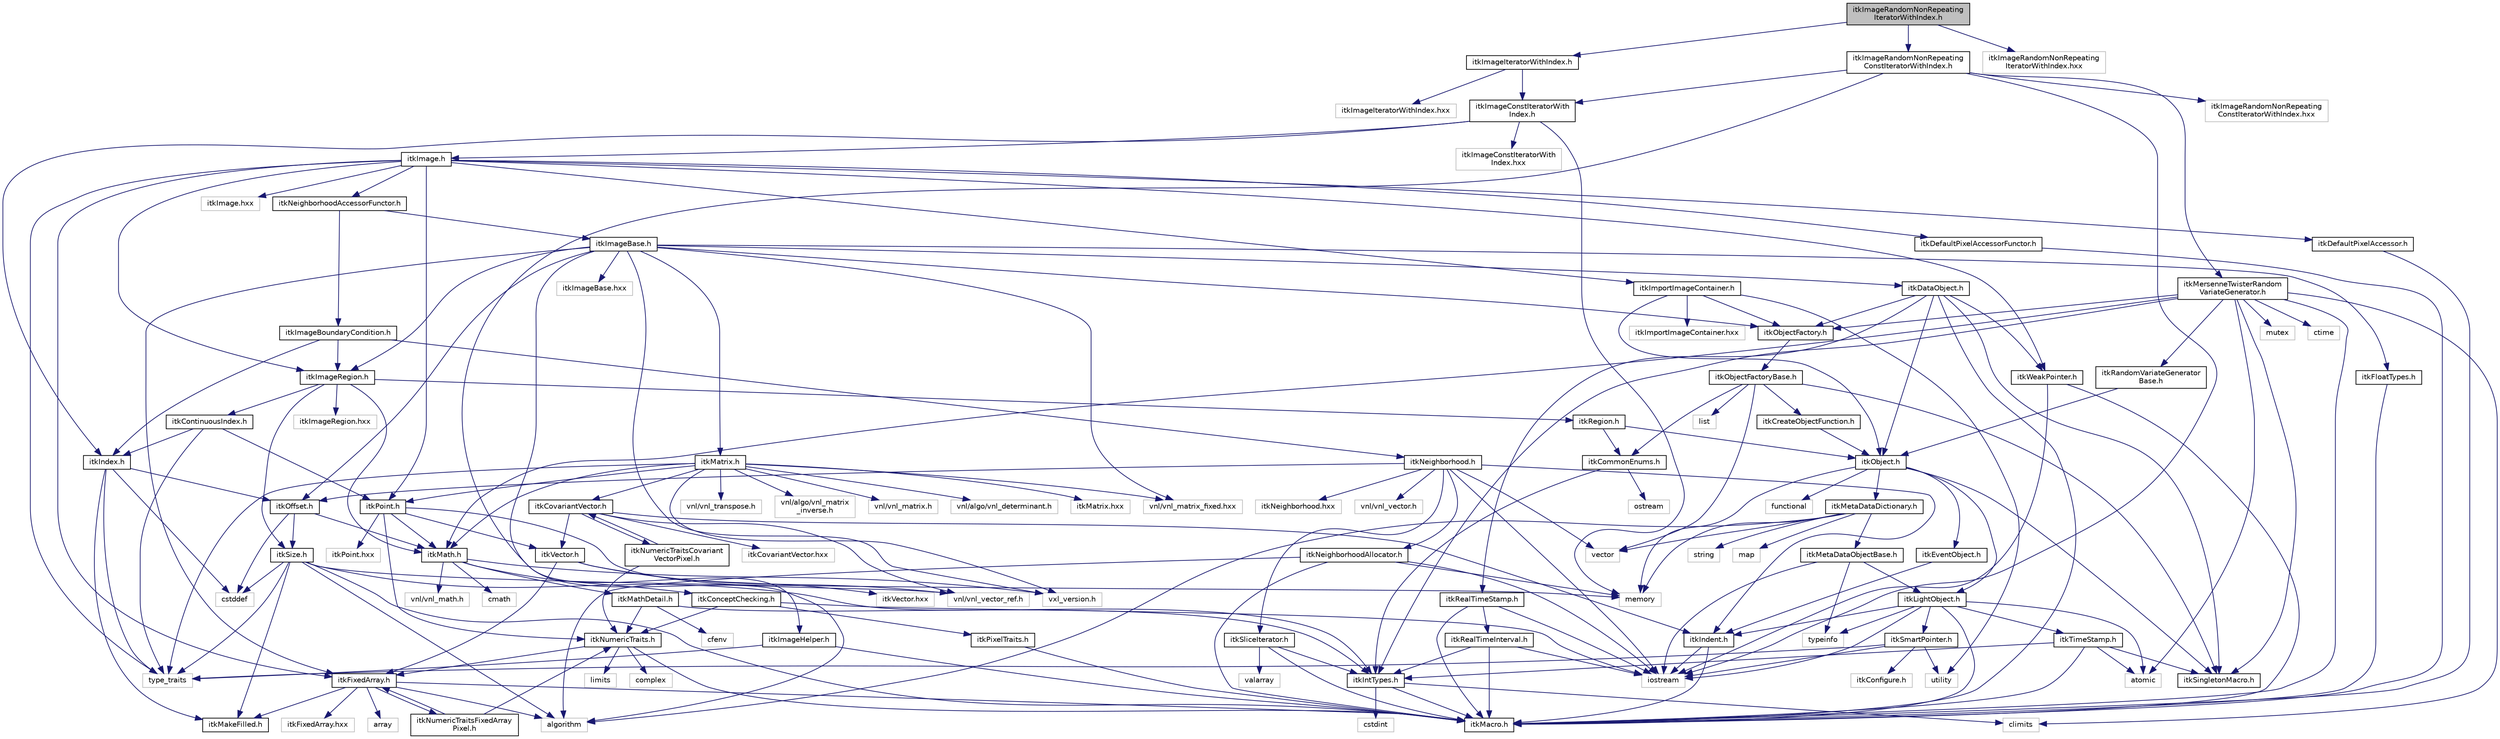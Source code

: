 digraph "itkImageRandomNonRepeatingIteratorWithIndex.h"
{
 // LATEX_PDF_SIZE
  edge [fontname="Helvetica",fontsize="10",labelfontname="Helvetica",labelfontsize="10"];
  node [fontname="Helvetica",fontsize="10",shape=record];
  Node1 [label="itkImageRandomNonRepeating\lIteratorWithIndex.h",height=0.2,width=0.4,color="black", fillcolor="grey75", style="filled", fontcolor="black",tooltip=" "];
  Node1 -> Node2 [color="midnightblue",fontsize="10",style="solid",fontname="Helvetica"];
  Node2 [label="itkImageRandomNonRepeating\lConstIteratorWithIndex.h",height=0.2,width=0.4,color="black", fillcolor="white", style="filled",URL="$itkImageRandomNonRepeatingConstIteratorWithIndex_8h.html",tooltip=" "];
  Node2 -> Node3 [color="midnightblue",fontsize="10",style="solid",fontname="Helvetica"];
  Node3 [label="itkImageConstIteratorWith\lIndex.h",height=0.2,width=0.4,color="black", fillcolor="white", style="filled",URL="$itkImageConstIteratorWithIndex_8h.html",tooltip=" "];
  Node3 -> Node4 [color="midnightblue",fontsize="10",style="solid",fontname="Helvetica"];
  Node4 [label="itkIndex.h",height=0.2,width=0.4,color="black", fillcolor="white", style="filled",URL="$itkIndex_8h.html",tooltip=" "];
  Node4 -> Node5 [color="midnightblue",fontsize="10",style="solid",fontname="Helvetica"];
  Node5 [label="itkMakeFilled.h",height=0.2,width=0.4,color="black", fillcolor="white", style="filled",URL="$itkMakeFilled_8h.html",tooltip=" "];
  Node4 -> Node6 [color="midnightblue",fontsize="10",style="solid",fontname="Helvetica"];
  Node6 [label="itkOffset.h",height=0.2,width=0.4,color="black", fillcolor="white", style="filled",URL="$itkOffset_8h.html",tooltip=" "];
  Node6 -> Node7 [color="midnightblue",fontsize="10",style="solid",fontname="Helvetica"];
  Node7 [label="itkSize.h",height=0.2,width=0.4,color="black", fillcolor="white", style="filled",URL="$itkSize_8h.html",tooltip=" "];
  Node7 -> Node8 [color="midnightblue",fontsize="10",style="solid",fontname="Helvetica"];
  Node8 [label="itkIntTypes.h",height=0.2,width=0.4,color="black", fillcolor="white", style="filled",URL="$itkIntTypes_8h.html",tooltip=" "];
  Node8 -> Node9 [color="midnightblue",fontsize="10",style="solid",fontname="Helvetica"];
  Node9 [label="itkMacro.h",height=0.2,width=0.4,color="black", fillcolor="white", style="filled",URL="$itkMacro_8h.html",tooltip=" "];
  Node8 -> Node10 [color="midnightblue",fontsize="10",style="solid",fontname="Helvetica"];
  Node10 [label="cstdint",height=0.2,width=0.4,color="grey75", fillcolor="white", style="filled",tooltip=" "];
  Node8 -> Node11 [color="midnightblue",fontsize="10",style="solid",fontname="Helvetica"];
  Node11 [label="climits",height=0.2,width=0.4,color="grey75", fillcolor="white", style="filled",tooltip=" "];
  Node7 -> Node9 [color="midnightblue",fontsize="10",style="solid",fontname="Helvetica"];
  Node7 -> Node5 [color="midnightblue",fontsize="10",style="solid",fontname="Helvetica"];
  Node7 -> Node12 [color="midnightblue",fontsize="10",style="solid",fontname="Helvetica"];
  Node12 [label="algorithm",height=0.2,width=0.4,color="grey75", fillcolor="white", style="filled",tooltip=" "];
  Node7 -> Node13 [color="midnightblue",fontsize="10",style="solid",fontname="Helvetica"];
  Node13 [label="cstddef",height=0.2,width=0.4,color="grey75", fillcolor="white", style="filled",tooltip=" "];
  Node7 -> Node14 [color="midnightblue",fontsize="10",style="solid",fontname="Helvetica"];
  Node14 [label="type_traits",height=0.2,width=0.4,color="grey75", fillcolor="white", style="filled",tooltip=" "];
  Node7 -> Node15 [color="midnightblue",fontsize="10",style="solid",fontname="Helvetica"];
  Node15 [label="memory",height=0.2,width=0.4,color="grey75", fillcolor="white", style="filled",tooltip=" "];
  Node6 -> Node16 [color="midnightblue",fontsize="10",style="solid",fontname="Helvetica"];
  Node16 [label="itkMath.h",height=0.2,width=0.4,color="black", fillcolor="white", style="filled",URL="$itkMath_8h.html",tooltip=" "];
  Node16 -> Node17 [color="midnightblue",fontsize="10",style="solid",fontname="Helvetica"];
  Node17 [label="cmath",height=0.2,width=0.4,color="grey75", fillcolor="white", style="filled",tooltip=" "];
  Node16 -> Node18 [color="midnightblue",fontsize="10",style="solid",fontname="Helvetica"];
  Node18 [label="itkMathDetail.h",height=0.2,width=0.4,color="black", fillcolor="white", style="filled",URL="$itkMathDetail_8h.html",tooltip=" "];
  Node18 -> Node8 [color="midnightblue",fontsize="10",style="solid",fontname="Helvetica"];
  Node18 -> Node19 [color="midnightblue",fontsize="10",style="solid",fontname="Helvetica"];
  Node19 [label="itkNumericTraits.h",height=0.2,width=0.4,color="black", fillcolor="white", style="filled",URL="$itkNumericTraits_8h.html",tooltip=" "];
  Node19 -> Node9 [color="midnightblue",fontsize="10",style="solid",fontname="Helvetica"];
  Node19 -> Node20 [color="midnightblue",fontsize="10",style="solid",fontname="Helvetica"];
  Node20 [label="limits",height=0.2,width=0.4,color="grey75", fillcolor="white", style="filled",tooltip=" "];
  Node19 -> Node21 [color="midnightblue",fontsize="10",style="solid",fontname="Helvetica"];
  Node21 [label="complex",height=0.2,width=0.4,color="grey75", fillcolor="white", style="filled",tooltip=" "];
  Node19 -> Node22 [color="midnightblue",fontsize="10",style="solid",fontname="Helvetica"];
  Node22 [label="itkFixedArray.h",height=0.2,width=0.4,color="black", fillcolor="white", style="filled",URL="$itkFixedArray_8h.html",tooltip=" "];
  Node22 -> Node9 [color="midnightblue",fontsize="10",style="solid",fontname="Helvetica"];
  Node22 -> Node5 [color="midnightblue",fontsize="10",style="solid",fontname="Helvetica"];
  Node22 -> Node12 [color="midnightblue",fontsize="10",style="solid",fontname="Helvetica"];
  Node22 -> Node23 [color="midnightblue",fontsize="10",style="solid",fontname="Helvetica"];
  Node23 [label="array",height=0.2,width=0.4,color="grey75", fillcolor="white", style="filled",tooltip=" "];
  Node22 -> Node24 [color="midnightblue",fontsize="10",style="solid",fontname="Helvetica"];
  Node24 [label="itkFixedArray.hxx",height=0.2,width=0.4,color="grey75", fillcolor="white", style="filled",tooltip=" "];
  Node22 -> Node25 [color="midnightblue",fontsize="10",style="solid",fontname="Helvetica"];
  Node25 [label="itkNumericTraitsFixedArray\lPixel.h",height=0.2,width=0.4,color="black", fillcolor="white", style="filled",URL="$itkNumericTraitsFixedArrayPixel_8h.html",tooltip=" "];
  Node25 -> Node19 [color="midnightblue",fontsize="10",style="solid",fontname="Helvetica"];
  Node25 -> Node22 [color="midnightblue",fontsize="10",style="solid",fontname="Helvetica"];
  Node18 -> Node26 [color="midnightblue",fontsize="10",style="solid",fontname="Helvetica"];
  Node26 [label="cfenv",height=0.2,width=0.4,color="grey75", fillcolor="white", style="filled",tooltip=" "];
  Node16 -> Node27 [color="midnightblue",fontsize="10",style="solid",fontname="Helvetica"];
  Node27 [label="itkConceptChecking.h",height=0.2,width=0.4,color="black", fillcolor="white", style="filled",URL="$itkConceptChecking_8h.html",tooltip=" "];
  Node27 -> Node28 [color="midnightblue",fontsize="10",style="solid",fontname="Helvetica"];
  Node28 [label="itkPixelTraits.h",height=0.2,width=0.4,color="black", fillcolor="white", style="filled",URL="$itkPixelTraits_8h.html",tooltip=" "];
  Node28 -> Node9 [color="midnightblue",fontsize="10",style="solid",fontname="Helvetica"];
  Node27 -> Node19 [color="midnightblue",fontsize="10",style="solid",fontname="Helvetica"];
  Node27 -> Node29 [color="midnightblue",fontsize="10",style="solid",fontname="Helvetica"];
  Node29 [label="iostream",height=0.2,width=0.4,color="grey75", fillcolor="white", style="filled",tooltip=" "];
  Node16 -> Node30 [color="midnightblue",fontsize="10",style="solid",fontname="Helvetica"];
  Node30 [label="vnl/vnl_math.h",height=0.2,width=0.4,color="grey75", fillcolor="white", style="filled",tooltip=" "];
  Node16 -> Node31 [color="midnightblue",fontsize="10",style="solid",fontname="Helvetica"];
  Node31 [label="vxl_version.h",height=0.2,width=0.4,color="grey75", fillcolor="white", style="filled",tooltip=" "];
  Node6 -> Node13 [color="midnightblue",fontsize="10",style="solid",fontname="Helvetica"];
  Node4 -> Node13 [color="midnightblue",fontsize="10",style="solid",fontname="Helvetica"];
  Node4 -> Node14 [color="midnightblue",fontsize="10",style="solid",fontname="Helvetica"];
  Node3 -> Node32 [color="midnightblue",fontsize="10",style="solid",fontname="Helvetica"];
  Node32 [label="itkImage.h",height=0.2,width=0.4,color="black", fillcolor="white", style="filled",URL="$itkImage_8h.html",tooltip=" "];
  Node32 -> Node33 [color="midnightblue",fontsize="10",style="solid",fontname="Helvetica"];
  Node33 [label="itkImageRegion.h",height=0.2,width=0.4,color="black", fillcolor="white", style="filled",URL="$itkImageRegion_8h.html",tooltip=" "];
  Node33 -> Node34 [color="midnightblue",fontsize="10",style="solid",fontname="Helvetica"];
  Node34 [label="itkRegion.h",height=0.2,width=0.4,color="black", fillcolor="white", style="filled",URL="$itkRegion_8h.html",tooltip=" "];
  Node34 -> Node35 [color="midnightblue",fontsize="10",style="solid",fontname="Helvetica"];
  Node35 [label="itkObject.h",height=0.2,width=0.4,color="black", fillcolor="white", style="filled",URL="$itkObject_8h.html",tooltip=" "];
  Node35 -> Node36 [color="midnightblue",fontsize="10",style="solid",fontname="Helvetica"];
  Node36 [label="itkLightObject.h",height=0.2,width=0.4,color="black", fillcolor="white", style="filled",URL="$itkLightObject_8h.html",tooltip=" "];
  Node36 -> Node9 [color="midnightblue",fontsize="10",style="solid",fontname="Helvetica"];
  Node36 -> Node37 [color="midnightblue",fontsize="10",style="solid",fontname="Helvetica"];
  Node37 [label="itkSmartPointer.h",height=0.2,width=0.4,color="black", fillcolor="white", style="filled",URL="$itkSmartPointer_8h.html",tooltip=" "];
  Node37 -> Node29 [color="midnightblue",fontsize="10",style="solid",fontname="Helvetica"];
  Node37 -> Node38 [color="midnightblue",fontsize="10",style="solid",fontname="Helvetica"];
  Node38 [label="utility",height=0.2,width=0.4,color="grey75", fillcolor="white", style="filled",tooltip=" "];
  Node37 -> Node14 [color="midnightblue",fontsize="10",style="solid",fontname="Helvetica"];
  Node37 -> Node39 [color="midnightblue",fontsize="10",style="solid",fontname="Helvetica"];
  Node39 [label="itkConfigure.h",height=0.2,width=0.4,color="grey75", fillcolor="white", style="filled",tooltip=" "];
  Node36 -> Node40 [color="midnightblue",fontsize="10",style="solid",fontname="Helvetica"];
  Node40 [label="itkTimeStamp.h",height=0.2,width=0.4,color="black", fillcolor="white", style="filled",URL="$itkTimeStamp_8h.html",tooltip=" "];
  Node40 -> Node9 [color="midnightblue",fontsize="10",style="solid",fontname="Helvetica"];
  Node40 -> Node8 [color="midnightblue",fontsize="10",style="solid",fontname="Helvetica"];
  Node40 -> Node41 [color="midnightblue",fontsize="10",style="solid",fontname="Helvetica"];
  Node41 [label="atomic",height=0.2,width=0.4,color="grey75", fillcolor="white", style="filled",tooltip=" "];
  Node40 -> Node42 [color="midnightblue",fontsize="10",style="solid",fontname="Helvetica"];
  Node42 [label="itkSingletonMacro.h",height=0.2,width=0.4,color="black", fillcolor="white", style="filled",URL="$itkSingletonMacro_8h.html",tooltip=" "];
  Node36 -> Node43 [color="midnightblue",fontsize="10",style="solid",fontname="Helvetica"];
  Node43 [label="itkIndent.h",height=0.2,width=0.4,color="black", fillcolor="white", style="filled",URL="$itkIndent_8h.html",tooltip=" "];
  Node43 -> Node9 [color="midnightblue",fontsize="10",style="solid",fontname="Helvetica"];
  Node43 -> Node29 [color="midnightblue",fontsize="10",style="solid",fontname="Helvetica"];
  Node36 -> Node41 [color="midnightblue",fontsize="10",style="solid",fontname="Helvetica"];
  Node36 -> Node29 [color="midnightblue",fontsize="10",style="solid",fontname="Helvetica"];
  Node36 -> Node44 [color="midnightblue",fontsize="10",style="solid",fontname="Helvetica"];
  Node44 [label="typeinfo",height=0.2,width=0.4,color="grey75", fillcolor="white", style="filled",tooltip=" "];
  Node35 -> Node45 [color="midnightblue",fontsize="10",style="solid",fontname="Helvetica"];
  Node45 [label="itkEventObject.h",height=0.2,width=0.4,color="black", fillcolor="white", style="filled",URL="$itkEventObject_8h.html",tooltip=" "];
  Node45 -> Node43 [color="midnightblue",fontsize="10",style="solid",fontname="Helvetica"];
  Node35 -> Node46 [color="midnightblue",fontsize="10",style="solid",fontname="Helvetica"];
  Node46 [label="itkMetaDataDictionary.h",height=0.2,width=0.4,color="black", fillcolor="white", style="filled",URL="$itkMetaDataDictionary_8h.html",tooltip=" "];
  Node46 -> Node47 [color="midnightblue",fontsize="10",style="solid",fontname="Helvetica"];
  Node47 [label="itkMetaDataObjectBase.h",height=0.2,width=0.4,color="black", fillcolor="white", style="filled",URL="$itkMetaDataObjectBase_8h.html",tooltip=" "];
  Node47 -> Node36 [color="midnightblue",fontsize="10",style="solid",fontname="Helvetica"];
  Node47 -> Node44 [color="midnightblue",fontsize="10",style="solid",fontname="Helvetica"];
  Node47 -> Node29 [color="midnightblue",fontsize="10",style="solid",fontname="Helvetica"];
  Node46 -> Node12 [color="midnightblue",fontsize="10",style="solid",fontname="Helvetica"];
  Node46 -> Node48 [color="midnightblue",fontsize="10",style="solid",fontname="Helvetica"];
  Node48 [label="vector",height=0.2,width=0.4,color="grey75", fillcolor="white", style="filled",tooltip=" "];
  Node46 -> Node49 [color="midnightblue",fontsize="10",style="solid",fontname="Helvetica"];
  Node49 [label="map",height=0.2,width=0.4,color="grey75", fillcolor="white", style="filled",tooltip=" "];
  Node46 -> Node50 [color="midnightblue",fontsize="10",style="solid",fontname="Helvetica"];
  Node50 [label="string",height=0.2,width=0.4,color="grey75", fillcolor="white", style="filled",tooltip=" "];
  Node46 -> Node15 [color="midnightblue",fontsize="10",style="solid",fontname="Helvetica"];
  Node35 -> Node42 [color="midnightblue",fontsize="10",style="solid",fontname="Helvetica"];
  Node35 -> Node51 [color="midnightblue",fontsize="10",style="solid",fontname="Helvetica"];
  Node51 [label="functional",height=0.2,width=0.4,color="grey75", fillcolor="white", style="filled",tooltip=" "];
  Node35 -> Node15 [color="midnightblue",fontsize="10",style="solid",fontname="Helvetica"];
  Node34 -> Node52 [color="midnightblue",fontsize="10",style="solid",fontname="Helvetica"];
  Node52 [label="itkCommonEnums.h",height=0.2,width=0.4,color="black", fillcolor="white", style="filled",URL="$itkCommonEnums_8h.html",tooltip=" "];
  Node52 -> Node8 [color="midnightblue",fontsize="10",style="solid",fontname="Helvetica"];
  Node52 -> Node53 [color="midnightblue",fontsize="10",style="solid",fontname="Helvetica"];
  Node53 [label="ostream",height=0.2,width=0.4,color="grey75", fillcolor="white", style="filled",tooltip=" "];
  Node33 -> Node7 [color="midnightblue",fontsize="10",style="solid",fontname="Helvetica"];
  Node33 -> Node54 [color="midnightblue",fontsize="10",style="solid",fontname="Helvetica"];
  Node54 [label="itkContinuousIndex.h",height=0.2,width=0.4,color="black", fillcolor="white", style="filled",URL="$itkContinuousIndex_8h.html",tooltip=" "];
  Node54 -> Node55 [color="midnightblue",fontsize="10",style="solid",fontname="Helvetica"];
  Node55 [label="itkPoint.h",height=0.2,width=0.4,color="black", fillcolor="white", style="filled",URL="$itkPoint_8h.html",tooltip=" "];
  Node55 -> Node19 [color="midnightblue",fontsize="10",style="solid",fontname="Helvetica"];
  Node55 -> Node56 [color="midnightblue",fontsize="10",style="solid",fontname="Helvetica"];
  Node56 [label="itkVector.h",height=0.2,width=0.4,color="black", fillcolor="white", style="filled",URL="$itkVector_8h.html",tooltip=" "];
  Node56 -> Node22 [color="midnightblue",fontsize="10",style="solid",fontname="Helvetica"];
  Node56 -> Node57 [color="midnightblue",fontsize="10",style="solid",fontname="Helvetica"];
  Node57 [label="vnl/vnl_vector_ref.h",height=0.2,width=0.4,color="grey75", fillcolor="white", style="filled",tooltip=" "];
  Node56 -> Node58 [color="midnightblue",fontsize="10",style="solid",fontname="Helvetica"];
  Node58 [label="itkVector.hxx",height=0.2,width=0.4,color="grey75", fillcolor="white", style="filled",tooltip=" "];
  Node55 -> Node57 [color="midnightblue",fontsize="10",style="solid",fontname="Helvetica"];
  Node55 -> Node16 [color="midnightblue",fontsize="10",style="solid",fontname="Helvetica"];
  Node55 -> Node59 [color="midnightblue",fontsize="10",style="solid",fontname="Helvetica"];
  Node59 [label="itkPoint.hxx",height=0.2,width=0.4,color="grey75", fillcolor="white", style="filled",tooltip=" "];
  Node54 -> Node4 [color="midnightblue",fontsize="10",style="solid",fontname="Helvetica"];
  Node54 -> Node14 [color="midnightblue",fontsize="10",style="solid",fontname="Helvetica"];
  Node33 -> Node16 [color="midnightblue",fontsize="10",style="solid",fontname="Helvetica"];
  Node33 -> Node60 [color="midnightblue",fontsize="10",style="solid",fontname="Helvetica"];
  Node60 [label="itkImageRegion.hxx",height=0.2,width=0.4,color="grey75", fillcolor="white", style="filled",tooltip=" "];
  Node32 -> Node61 [color="midnightblue",fontsize="10",style="solid",fontname="Helvetica"];
  Node61 [label="itkImportImageContainer.h",height=0.2,width=0.4,color="black", fillcolor="white", style="filled",URL="$itkImportImageContainer_8h.html",tooltip=" "];
  Node61 -> Node35 [color="midnightblue",fontsize="10",style="solid",fontname="Helvetica"];
  Node61 -> Node62 [color="midnightblue",fontsize="10",style="solid",fontname="Helvetica"];
  Node62 [label="itkObjectFactory.h",height=0.2,width=0.4,color="black", fillcolor="white", style="filled",URL="$itkObjectFactory_8h.html",tooltip=" "];
  Node62 -> Node63 [color="midnightblue",fontsize="10",style="solid",fontname="Helvetica"];
  Node63 [label="itkObjectFactoryBase.h",height=0.2,width=0.4,color="black", fillcolor="white", style="filled",URL="$itkObjectFactoryBase_8h.html",tooltip=" "];
  Node63 -> Node64 [color="midnightblue",fontsize="10",style="solid",fontname="Helvetica"];
  Node64 [label="itkCreateObjectFunction.h",height=0.2,width=0.4,color="black", fillcolor="white", style="filled",URL="$itkCreateObjectFunction_8h.html",tooltip=" "];
  Node64 -> Node35 [color="midnightblue",fontsize="10",style="solid",fontname="Helvetica"];
  Node63 -> Node42 [color="midnightblue",fontsize="10",style="solid",fontname="Helvetica"];
  Node63 -> Node52 [color="midnightblue",fontsize="10",style="solid",fontname="Helvetica"];
  Node63 -> Node65 [color="midnightblue",fontsize="10",style="solid",fontname="Helvetica"];
  Node65 [label="list",height=0.2,width=0.4,color="grey75", fillcolor="white", style="filled",tooltip=" "];
  Node63 -> Node48 [color="midnightblue",fontsize="10",style="solid",fontname="Helvetica"];
  Node61 -> Node38 [color="midnightblue",fontsize="10",style="solid",fontname="Helvetica"];
  Node61 -> Node66 [color="midnightblue",fontsize="10",style="solid",fontname="Helvetica"];
  Node66 [label="itkImportImageContainer.hxx",height=0.2,width=0.4,color="grey75", fillcolor="white", style="filled",tooltip=" "];
  Node32 -> Node67 [color="midnightblue",fontsize="10",style="solid",fontname="Helvetica"];
  Node67 [label="itkDefaultPixelAccessor.h",height=0.2,width=0.4,color="black", fillcolor="white", style="filled",URL="$itkDefaultPixelAccessor_8h.html",tooltip=" "];
  Node67 -> Node9 [color="midnightblue",fontsize="10",style="solid",fontname="Helvetica"];
  Node32 -> Node68 [color="midnightblue",fontsize="10",style="solid",fontname="Helvetica"];
  Node68 [label="itkDefaultPixelAccessorFunctor.h",height=0.2,width=0.4,color="black", fillcolor="white", style="filled",URL="$itkDefaultPixelAccessorFunctor_8h.html",tooltip=" "];
  Node68 -> Node9 [color="midnightblue",fontsize="10",style="solid",fontname="Helvetica"];
  Node32 -> Node55 [color="midnightblue",fontsize="10",style="solid",fontname="Helvetica"];
  Node32 -> Node22 [color="midnightblue",fontsize="10",style="solid",fontname="Helvetica"];
  Node32 -> Node69 [color="midnightblue",fontsize="10",style="solid",fontname="Helvetica"];
  Node69 [label="itkWeakPointer.h",height=0.2,width=0.4,color="black", fillcolor="white", style="filled",URL="$itkWeakPointer_8h.html",tooltip=" "];
  Node69 -> Node9 [color="midnightblue",fontsize="10",style="solid",fontname="Helvetica"];
  Node69 -> Node29 [color="midnightblue",fontsize="10",style="solid",fontname="Helvetica"];
  Node32 -> Node70 [color="midnightblue",fontsize="10",style="solid",fontname="Helvetica"];
  Node70 [label="itkNeighborhoodAccessorFunctor.h",height=0.2,width=0.4,color="black", fillcolor="white", style="filled",URL="$itkNeighborhoodAccessorFunctor_8h.html",tooltip=" "];
  Node70 -> Node71 [color="midnightblue",fontsize="10",style="solid",fontname="Helvetica"];
  Node71 [label="itkImageBoundaryCondition.h",height=0.2,width=0.4,color="black", fillcolor="white", style="filled",URL="$itkImageBoundaryCondition_8h.html",tooltip=" "];
  Node71 -> Node4 [color="midnightblue",fontsize="10",style="solid",fontname="Helvetica"];
  Node71 -> Node72 [color="midnightblue",fontsize="10",style="solid",fontname="Helvetica"];
  Node72 [label="itkNeighborhood.h",height=0.2,width=0.4,color="black", fillcolor="white", style="filled",URL="$itkNeighborhood_8h.html",tooltip=" "];
  Node72 -> Node29 [color="midnightblue",fontsize="10",style="solid",fontname="Helvetica"];
  Node72 -> Node73 [color="midnightblue",fontsize="10",style="solid",fontname="Helvetica"];
  Node73 [label="itkNeighborhoodAllocator.h",height=0.2,width=0.4,color="black", fillcolor="white", style="filled",URL="$itkNeighborhoodAllocator_8h.html",tooltip=" "];
  Node73 -> Node12 [color="midnightblue",fontsize="10",style="solid",fontname="Helvetica"];
  Node73 -> Node29 [color="midnightblue",fontsize="10",style="solid",fontname="Helvetica"];
  Node73 -> Node15 [color="midnightblue",fontsize="10",style="solid",fontname="Helvetica"];
  Node73 -> Node9 [color="midnightblue",fontsize="10",style="solid",fontname="Helvetica"];
  Node72 -> Node43 [color="midnightblue",fontsize="10",style="solid",fontname="Helvetica"];
  Node72 -> Node74 [color="midnightblue",fontsize="10",style="solid",fontname="Helvetica"];
  Node74 [label="itkSliceIterator.h",height=0.2,width=0.4,color="black", fillcolor="white", style="filled",URL="$itkSliceIterator_8h.html",tooltip=" "];
  Node74 -> Node9 [color="midnightblue",fontsize="10",style="solid",fontname="Helvetica"];
  Node74 -> Node8 [color="midnightblue",fontsize="10",style="solid",fontname="Helvetica"];
  Node74 -> Node75 [color="midnightblue",fontsize="10",style="solid",fontname="Helvetica"];
  Node75 [label="valarray",height=0.2,width=0.4,color="grey75", fillcolor="white", style="filled",tooltip=" "];
  Node72 -> Node76 [color="midnightblue",fontsize="10",style="solid",fontname="Helvetica"];
  Node76 [label="vnl/vnl_vector.h",height=0.2,width=0.4,color="grey75", fillcolor="white", style="filled",tooltip=" "];
  Node72 -> Node6 [color="midnightblue",fontsize="10",style="solid",fontname="Helvetica"];
  Node72 -> Node48 [color="midnightblue",fontsize="10",style="solid",fontname="Helvetica"];
  Node72 -> Node77 [color="midnightblue",fontsize="10",style="solid",fontname="Helvetica"];
  Node77 [label="itkNeighborhood.hxx",height=0.2,width=0.4,color="grey75", fillcolor="white", style="filled",tooltip=" "];
  Node71 -> Node33 [color="midnightblue",fontsize="10",style="solid",fontname="Helvetica"];
  Node70 -> Node78 [color="midnightblue",fontsize="10",style="solid",fontname="Helvetica"];
  Node78 [label="itkImageBase.h",height=0.2,width=0.4,color="black", fillcolor="white", style="filled",URL="$itkImageBase_8h.html",tooltip=" "];
  Node78 -> Node79 [color="midnightblue",fontsize="10",style="solid",fontname="Helvetica"];
  Node79 [label="itkDataObject.h",height=0.2,width=0.4,color="black", fillcolor="white", style="filled",URL="$itkDataObject_8h.html",tooltip=" "];
  Node79 -> Node35 [color="midnightblue",fontsize="10",style="solid",fontname="Helvetica"];
  Node79 -> Node9 [color="midnightblue",fontsize="10",style="solid",fontname="Helvetica"];
  Node79 -> Node42 [color="midnightblue",fontsize="10",style="solid",fontname="Helvetica"];
  Node79 -> Node69 [color="midnightblue",fontsize="10",style="solid",fontname="Helvetica"];
  Node79 -> Node80 [color="midnightblue",fontsize="10",style="solid",fontname="Helvetica"];
  Node80 [label="itkRealTimeStamp.h",height=0.2,width=0.4,color="black", fillcolor="white", style="filled",URL="$itkRealTimeStamp_8h.html",tooltip=" "];
  Node80 -> Node81 [color="midnightblue",fontsize="10",style="solid",fontname="Helvetica"];
  Node81 [label="itkRealTimeInterval.h",height=0.2,width=0.4,color="black", fillcolor="white", style="filled",URL="$itkRealTimeInterval_8h.html",tooltip=" "];
  Node81 -> Node8 [color="midnightblue",fontsize="10",style="solid",fontname="Helvetica"];
  Node81 -> Node9 [color="midnightblue",fontsize="10",style="solid",fontname="Helvetica"];
  Node81 -> Node29 [color="midnightblue",fontsize="10",style="solid",fontname="Helvetica"];
  Node80 -> Node9 [color="midnightblue",fontsize="10",style="solid",fontname="Helvetica"];
  Node80 -> Node29 [color="midnightblue",fontsize="10",style="solid",fontname="Helvetica"];
  Node79 -> Node62 [color="midnightblue",fontsize="10",style="solid",fontname="Helvetica"];
  Node78 -> Node33 [color="midnightblue",fontsize="10",style="solid",fontname="Helvetica"];
  Node78 -> Node82 [color="midnightblue",fontsize="10",style="solid",fontname="Helvetica"];
  Node82 [label="itkMatrix.h",height=0.2,width=0.4,color="black", fillcolor="white", style="filled",URL="$itkMatrix_8h.html",tooltip=" "];
  Node82 -> Node55 [color="midnightblue",fontsize="10",style="solid",fontname="Helvetica"];
  Node82 -> Node83 [color="midnightblue",fontsize="10",style="solid",fontname="Helvetica"];
  Node83 [label="itkCovariantVector.h",height=0.2,width=0.4,color="black", fillcolor="white", style="filled",URL="$itkCovariantVector_8h.html",tooltip=" "];
  Node83 -> Node43 [color="midnightblue",fontsize="10",style="solid",fontname="Helvetica"];
  Node83 -> Node56 [color="midnightblue",fontsize="10",style="solid",fontname="Helvetica"];
  Node83 -> Node57 [color="midnightblue",fontsize="10",style="solid",fontname="Helvetica"];
  Node83 -> Node84 [color="midnightblue",fontsize="10",style="solid",fontname="Helvetica"];
  Node84 [label="itkNumericTraitsCovariant\lVectorPixel.h",height=0.2,width=0.4,color="black", fillcolor="white", style="filled",URL="$itkNumericTraitsCovariantVectorPixel_8h.html",tooltip=" "];
  Node84 -> Node19 [color="midnightblue",fontsize="10",style="solid",fontname="Helvetica"];
  Node84 -> Node83 [color="midnightblue",fontsize="10",style="solid",fontname="Helvetica"];
  Node83 -> Node85 [color="midnightblue",fontsize="10",style="solid",fontname="Helvetica"];
  Node85 [label="itkCovariantVector.hxx",height=0.2,width=0.4,color="grey75", fillcolor="white", style="filled",tooltip=" "];
  Node82 -> Node31 [color="midnightblue",fontsize="10",style="solid",fontname="Helvetica"];
  Node82 -> Node86 [color="midnightblue",fontsize="10",style="solid",fontname="Helvetica"];
  Node86 [label="vnl/vnl_matrix_fixed.hxx",height=0.2,width=0.4,color="grey75", fillcolor="white", style="filled",tooltip=" "];
  Node82 -> Node87 [color="midnightblue",fontsize="10",style="solid",fontname="Helvetica"];
  Node87 [label="vnl/vnl_transpose.h",height=0.2,width=0.4,color="grey75", fillcolor="white", style="filled",tooltip=" "];
  Node82 -> Node88 [color="midnightblue",fontsize="10",style="solid",fontname="Helvetica"];
  Node88 [label="vnl/algo/vnl_matrix\l_inverse.h",height=0.2,width=0.4,color="grey75", fillcolor="white", style="filled",tooltip=" "];
  Node82 -> Node89 [color="midnightblue",fontsize="10",style="solid",fontname="Helvetica"];
  Node89 [label="vnl/vnl_matrix.h",height=0.2,width=0.4,color="grey75", fillcolor="white", style="filled",tooltip=" "];
  Node82 -> Node90 [color="midnightblue",fontsize="10",style="solid",fontname="Helvetica"];
  Node90 [label="vnl/algo/vnl_determinant.h",height=0.2,width=0.4,color="grey75", fillcolor="white", style="filled",tooltip=" "];
  Node82 -> Node16 [color="midnightblue",fontsize="10",style="solid",fontname="Helvetica"];
  Node82 -> Node14 [color="midnightblue",fontsize="10",style="solid",fontname="Helvetica"];
  Node82 -> Node91 [color="midnightblue",fontsize="10",style="solid",fontname="Helvetica"];
  Node91 [label="itkMatrix.hxx",height=0.2,width=0.4,color="grey75", fillcolor="white", style="filled",tooltip=" "];
  Node78 -> Node62 [color="midnightblue",fontsize="10",style="solid",fontname="Helvetica"];
  Node78 -> Node6 [color="midnightblue",fontsize="10",style="solid",fontname="Helvetica"];
  Node78 -> Node22 [color="midnightblue",fontsize="10",style="solid",fontname="Helvetica"];
  Node78 -> Node92 [color="midnightblue",fontsize="10",style="solid",fontname="Helvetica"];
  Node92 [label="itkImageHelper.h",height=0.2,width=0.4,color="black", fillcolor="white", style="filled",URL="$itkImageHelper_8h.html",tooltip=" "];
  Node92 -> Node9 [color="midnightblue",fontsize="10",style="solid",fontname="Helvetica"];
  Node92 -> Node14 [color="midnightblue",fontsize="10",style="solid",fontname="Helvetica"];
  Node78 -> Node93 [color="midnightblue",fontsize="10",style="solid",fontname="Helvetica"];
  Node93 [label="itkFloatTypes.h",height=0.2,width=0.4,color="black", fillcolor="white", style="filled",URL="$itkFloatTypes_8h.html",tooltip=" "];
  Node93 -> Node9 [color="midnightblue",fontsize="10",style="solid",fontname="Helvetica"];
  Node78 -> Node31 [color="midnightblue",fontsize="10",style="solid",fontname="Helvetica"];
  Node78 -> Node86 [color="midnightblue",fontsize="10",style="solid",fontname="Helvetica"];
  Node78 -> Node94 [color="midnightblue",fontsize="10",style="solid",fontname="Helvetica"];
  Node94 [label="itkImageBase.hxx",height=0.2,width=0.4,color="grey75", fillcolor="white", style="filled",tooltip=" "];
  Node32 -> Node14 [color="midnightblue",fontsize="10",style="solid",fontname="Helvetica"];
  Node32 -> Node95 [color="midnightblue",fontsize="10",style="solid",fontname="Helvetica"];
  Node95 [label="itkImage.hxx",height=0.2,width=0.4,color="grey75", fillcolor="white", style="filled",tooltip=" "];
  Node3 -> Node15 [color="midnightblue",fontsize="10",style="solid",fontname="Helvetica"];
  Node3 -> Node96 [color="midnightblue",fontsize="10",style="solid",fontname="Helvetica"];
  Node96 [label="itkImageConstIteratorWith\lIndex.hxx",height=0.2,width=0.4,color="grey75", fillcolor="white", style="filled",tooltip=" "];
  Node2 -> Node12 [color="midnightblue",fontsize="10",style="solid",fontname="Helvetica"];
  Node2 -> Node29 [color="midnightblue",fontsize="10",style="solid",fontname="Helvetica"];
  Node2 -> Node97 [color="midnightblue",fontsize="10",style="solid",fontname="Helvetica"];
  Node97 [label="itkMersenneTwisterRandom\lVariateGenerator.h",height=0.2,width=0.4,color="black", fillcolor="white", style="filled",URL="$itkMersenneTwisterRandomVariateGenerator_8h.html",tooltip=" "];
  Node97 -> Node9 [color="midnightblue",fontsize="10",style="solid",fontname="Helvetica"];
  Node97 -> Node62 [color="midnightblue",fontsize="10",style="solid",fontname="Helvetica"];
  Node97 -> Node98 [color="midnightblue",fontsize="10",style="solid",fontname="Helvetica"];
  Node98 [label="itkRandomVariateGenerator\lBase.h",height=0.2,width=0.4,color="black", fillcolor="white", style="filled",URL="$itkRandomVariateGeneratorBase_8h.html",tooltip=" "];
  Node98 -> Node35 [color="midnightblue",fontsize="10",style="solid",fontname="Helvetica"];
  Node97 -> Node8 [color="midnightblue",fontsize="10",style="solid",fontname="Helvetica"];
  Node97 -> Node16 [color="midnightblue",fontsize="10",style="solid",fontname="Helvetica"];
  Node97 -> Node42 [color="midnightblue",fontsize="10",style="solid",fontname="Helvetica"];
  Node97 -> Node41 [color="midnightblue",fontsize="10",style="solid",fontname="Helvetica"];
  Node97 -> Node99 [color="midnightblue",fontsize="10",style="solid",fontname="Helvetica"];
  Node99 [label="mutex",height=0.2,width=0.4,color="grey75", fillcolor="white", style="filled",tooltip=" "];
  Node97 -> Node11 [color="midnightblue",fontsize="10",style="solid",fontname="Helvetica"];
  Node97 -> Node100 [color="midnightblue",fontsize="10",style="solid",fontname="Helvetica"];
  Node100 [label="ctime",height=0.2,width=0.4,color="grey75", fillcolor="white", style="filled",tooltip=" "];
  Node2 -> Node101 [color="midnightblue",fontsize="10",style="solid",fontname="Helvetica"];
  Node101 [label="itkImageRandomNonRepeating\lConstIteratorWithIndex.hxx",height=0.2,width=0.4,color="grey75", fillcolor="white", style="filled",tooltip=" "];
  Node1 -> Node102 [color="midnightblue",fontsize="10",style="solid",fontname="Helvetica"];
  Node102 [label="itkImageIteratorWithIndex.h",height=0.2,width=0.4,color="black", fillcolor="white", style="filled",URL="$itkImageIteratorWithIndex_8h.html",tooltip=" "];
  Node102 -> Node3 [color="midnightblue",fontsize="10",style="solid",fontname="Helvetica"];
  Node102 -> Node103 [color="midnightblue",fontsize="10",style="solid",fontname="Helvetica"];
  Node103 [label="itkImageIteratorWithIndex.hxx",height=0.2,width=0.4,color="grey75", fillcolor="white", style="filled",tooltip=" "];
  Node1 -> Node104 [color="midnightblue",fontsize="10",style="solid",fontname="Helvetica"];
  Node104 [label="itkImageRandomNonRepeating\lIteratorWithIndex.hxx",height=0.2,width=0.4,color="grey75", fillcolor="white", style="filled",tooltip=" "];
}
